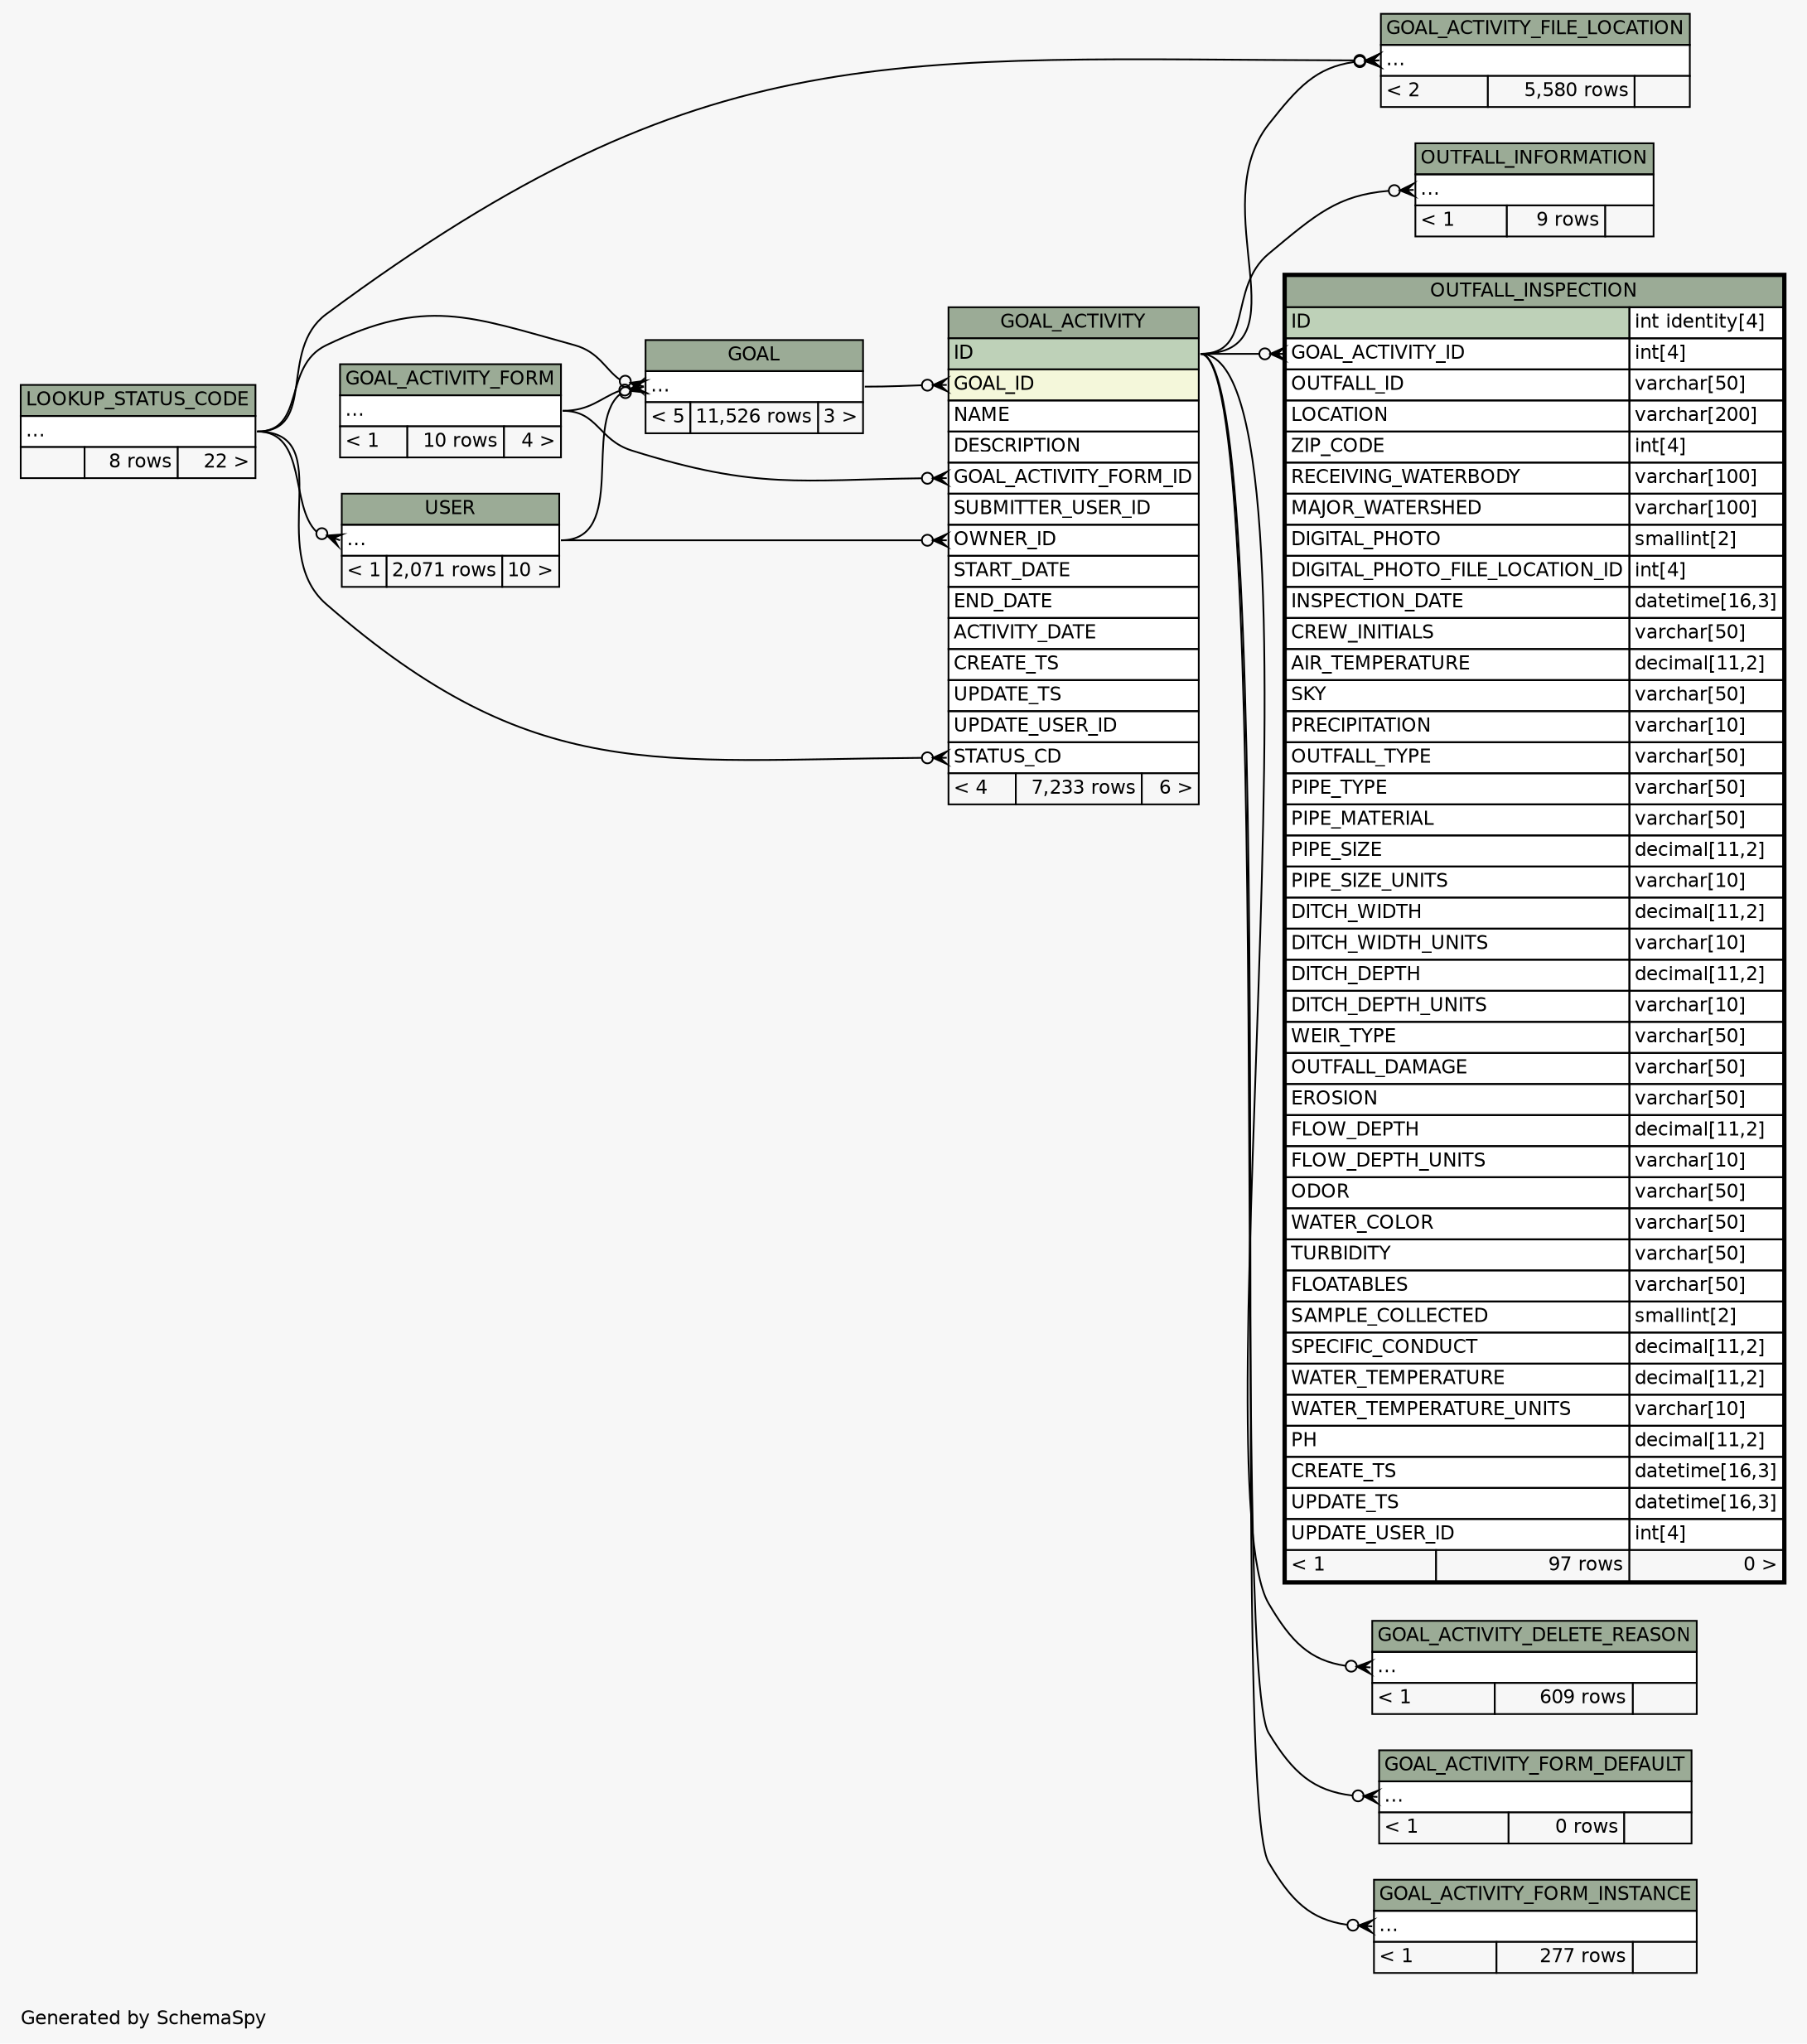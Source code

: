 // dot 2.28.0 on Windows 7 6.1
// SchemaSpy rev 590
digraph "twoDegreesRelationshipsDiagram" {
  graph [
    rankdir="RL"
    bgcolor="#f7f7f7"
    label="\nGenerated by SchemaSpy"
    labeljust="l"
    nodesep="0.18"
    ranksep="0.46"
    fontname="Helvetica"
    fontsize="11"
  ];
  node [
    fontname="Helvetica"
    fontsize="11"
    shape="plaintext"
  ];
  edge [
    arrowsize="0.8"
  ];
  "GOAL":"elipses":w -> "USER":"elipses":e [arrowhead=none dir=back arrowtail=crowodot];
  "GOAL":"elipses":w -> "GOAL_ACTIVITY_FORM":"elipses":e [arrowhead=none dir=back arrowtail=crowodot];
  "GOAL":"elipses":w -> "LOOKUP_STATUS_CODE":"elipses":e [arrowhead=none dir=back arrowtail=crowodot];
  "GOAL_ACTIVITY":"GOAL_ACTIVITY_FORM_ID":w -> "GOAL_ACTIVITY_FORM":"elipses":e [arrowhead=none dir=back arrowtail=crowodot];
  "GOAL_ACTIVITY":"GOAL_ID":w -> "GOAL":"elipses":e [arrowhead=none dir=back arrowtail=crowodot];
  "GOAL_ACTIVITY":"OWNER_ID":w -> "USER":"elipses":e [arrowhead=none dir=back arrowtail=crowodot];
  "GOAL_ACTIVITY":"STATUS_CD":w -> "LOOKUP_STATUS_CODE":"elipses":e [arrowhead=none dir=back arrowtail=crowodot];
  "GOAL_ACTIVITY_DELETE_REASON":"elipses":w -> "GOAL_ACTIVITY":"ID":e [arrowhead=none dir=back arrowtail=crowodot];
  "GOAL_ACTIVITY_FILE_LOCATION":"elipses":w -> "GOAL_ACTIVITY":"ID":e [arrowhead=none dir=back arrowtail=crowodot];
  "GOAL_ACTIVITY_FILE_LOCATION":"elipses":w -> "LOOKUP_STATUS_CODE":"elipses":e [arrowhead=none dir=back arrowtail=crowodot];
  "GOAL_ACTIVITY_FORM_DEFAULT":"elipses":w -> "GOAL_ACTIVITY":"ID":e [arrowhead=none dir=back arrowtail=crowodot];
  "GOAL_ACTIVITY_FORM_INSTANCE":"elipses":w -> "GOAL_ACTIVITY":"ID":e [arrowhead=none dir=back arrowtail=crowodot];
  "OUTFALL_INFORMATION":"elipses":w -> "GOAL_ACTIVITY":"ID":e [arrowhead=none dir=back arrowtail=crowodot];
  "OUTFALL_INSPECTION":"GOAL_ACTIVITY_ID":w -> "GOAL_ACTIVITY":"ID":e [arrowhead=none dir=back arrowtail=crowodot];
  "USER":"elipses":w -> "LOOKUP_STATUS_CODE":"elipses":e [arrowhead=none dir=back arrowtail=crowodot];
  "GOAL" [
    label=<
    <TABLE BORDER="0" CELLBORDER="1" CELLSPACING="0" BGCOLOR="#ffffff">
      <TR><TD COLSPAN="3" BGCOLOR="#9bab96" ALIGN="CENTER">GOAL</TD></TR>
      <TR><TD PORT="elipses" COLSPAN="3" ALIGN="LEFT">...</TD></TR>
      <TR><TD ALIGN="LEFT" BGCOLOR="#f7f7f7">&lt; 5</TD><TD ALIGN="RIGHT" BGCOLOR="#f7f7f7">11,526 rows</TD><TD ALIGN="RIGHT" BGCOLOR="#f7f7f7">3 &gt;</TD></TR>
    </TABLE>>
    URL="GOAL.html"
    tooltip="GOAL"
  ];
  "GOAL_ACTIVITY" [
    label=<
    <TABLE BORDER="0" CELLBORDER="1" CELLSPACING="0" BGCOLOR="#ffffff">
      <TR><TD COLSPAN="3" BGCOLOR="#9bab96" ALIGN="CENTER">GOAL_ACTIVITY</TD></TR>
      <TR><TD PORT="ID" COLSPAN="3" BGCOLOR="#bed1b8" ALIGN="LEFT">ID</TD></TR>
      <TR><TD PORT="GOAL_ID" COLSPAN="3" BGCOLOR="#f4f7da" ALIGN="LEFT">GOAL_ID</TD></TR>
      <TR><TD PORT="NAME" COLSPAN="3" ALIGN="LEFT">NAME</TD></TR>
      <TR><TD PORT="DESCRIPTION" COLSPAN="3" ALIGN="LEFT">DESCRIPTION</TD></TR>
      <TR><TD PORT="GOAL_ACTIVITY_FORM_ID" COLSPAN="3" ALIGN="LEFT">GOAL_ACTIVITY_FORM_ID</TD></TR>
      <TR><TD PORT="SUBMITTER_USER_ID" COLSPAN="3" ALIGN="LEFT">SUBMITTER_USER_ID</TD></TR>
      <TR><TD PORT="OWNER_ID" COLSPAN="3" ALIGN="LEFT">OWNER_ID</TD></TR>
      <TR><TD PORT="START_DATE" COLSPAN="3" ALIGN="LEFT">START_DATE</TD></TR>
      <TR><TD PORT="END_DATE" COLSPAN="3" ALIGN="LEFT">END_DATE</TD></TR>
      <TR><TD PORT="ACTIVITY_DATE" COLSPAN="3" ALIGN="LEFT">ACTIVITY_DATE</TD></TR>
      <TR><TD PORT="CREATE_TS" COLSPAN="3" ALIGN="LEFT">CREATE_TS</TD></TR>
      <TR><TD PORT="UPDATE_TS" COLSPAN="3" ALIGN="LEFT">UPDATE_TS</TD></TR>
      <TR><TD PORT="UPDATE_USER_ID" COLSPAN="3" ALIGN="LEFT">UPDATE_USER_ID</TD></TR>
      <TR><TD PORT="STATUS_CD" COLSPAN="3" ALIGN="LEFT">STATUS_CD</TD></TR>
      <TR><TD ALIGN="LEFT" BGCOLOR="#f7f7f7">&lt; 4</TD><TD ALIGN="RIGHT" BGCOLOR="#f7f7f7">7,233 rows</TD><TD ALIGN="RIGHT" BGCOLOR="#f7f7f7">6 &gt;</TD></TR>
    </TABLE>>
    URL="GOAL_ACTIVITY.html"
    tooltip="GOAL_ACTIVITY"
  ];
  "GOAL_ACTIVITY_DELETE_REASON" [
    label=<
    <TABLE BORDER="0" CELLBORDER="1" CELLSPACING="0" BGCOLOR="#ffffff">
      <TR><TD COLSPAN="3" BGCOLOR="#9bab96" ALIGN="CENTER">GOAL_ACTIVITY_DELETE_REASON</TD></TR>
      <TR><TD PORT="elipses" COLSPAN="3" ALIGN="LEFT">...</TD></TR>
      <TR><TD ALIGN="LEFT" BGCOLOR="#f7f7f7">&lt; 1</TD><TD ALIGN="RIGHT" BGCOLOR="#f7f7f7">609 rows</TD><TD ALIGN="RIGHT" BGCOLOR="#f7f7f7">  </TD></TR>
    </TABLE>>
    URL="GOAL_ACTIVITY_DELETE_REASON.html"
    tooltip="GOAL_ACTIVITY_DELETE_REASON"
  ];
  "GOAL_ACTIVITY_FILE_LOCATION" [
    label=<
    <TABLE BORDER="0" CELLBORDER="1" CELLSPACING="0" BGCOLOR="#ffffff">
      <TR><TD COLSPAN="3" BGCOLOR="#9bab96" ALIGN="CENTER">GOAL_ACTIVITY_FILE_LOCATION</TD></TR>
      <TR><TD PORT="elipses" COLSPAN="3" ALIGN="LEFT">...</TD></TR>
      <TR><TD ALIGN="LEFT" BGCOLOR="#f7f7f7">&lt; 2</TD><TD ALIGN="RIGHT" BGCOLOR="#f7f7f7">5,580 rows</TD><TD ALIGN="RIGHT" BGCOLOR="#f7f7f7">  </TD></TR>
    </TABLE>>
    URL="GOAL_ACTIVITY_FILE_LOCATION.html"
    tooltip="GOAL_ACTIVITY_FILE_LOCATION"
  ];
  "GOAL_ACTIVITY_FORM" [
    label=<
    <TABLE BORDER="0" CELLBORDER="1" CELLSPACING="0" BGCOLOR="#ffffff">
      <TR><TD COLSPAN="3" BGCOLOR="#9bab96" ALIGN="CENTER">GOAL_ACTIVITY_FORM</TD></TR>
      <TR><TD PORT="elipses" COLSPAN="3" ALIGN="LEFT">...</TD></TR>
      <TR><TD ALIGN="LEFT" BGCOLOR="#f7f7f7">&lt; 1</TD><TD ALIGN="RIGHT" BGCOLOR="#f7f7f7">10 rows</TD><TD ALIGN="RIGHT" BGCOLOR="#f7f7f7">4 &gt;</TD></TR>
    </TABLE>>
    URL="GOAL_ACTIVITY_FORM.html"
    tooltip="GOAL_ACTIVITY_FORM"
  ];
  "GOAL_ACTIVITY_FORM_DEFAULT" [
    label=<
    <TABLE BORDER="0" CELLBORDER="1" CELLSPACING="0" BGCOLOR="#ffffff">
      <TR><TD COLSPAN="3" BGCOLOR="#9bab96" ALIGN="CENTER">GOAL_ACTIVITY_FORM_DEFAULT</TD></TR>
      <TR><TD PORT="elipses" COLSPAN="3" ALIGN="LEFT">...</TD></TR>
      <TR><TD ALIGN="LEFT" BGCOLOR="#f7f7f7">&lt; 1</TD><TD ALIGN="RIGHT" BGCOLOR="#f7f7f7">0 rows</TD><TD ALIGN="RIGHT" BGCOLOR="#f7f7f7">  </TD></TR>
    </TABLE>>
    URL="GOAL_ACTIVITY_FORM_DEFAULT.html"
    tooltip="GOAL_ACTIVITY_FORM_DEFAULT"
  ];
  "GOAL_ACTIVITY_FORM_INSTANCE" [
    label=<
    <TABLE BORDER="0" CELLBORDER="1" CELLSPACING="0" BGCOLOR="#ffffff">
      <TR><TD COLSPAN="3" BGCOLOR="#9bab96" ALIGN="CENTER">GOAL_ACTIVITY_FORM_INSTANCE</TD></TR>
      <TR><TD PORT="elipses" COLSPAN="3" ALIGN="LEFT">...</TD></TR>
      <TR><TD ALIGN="LEFT" BGCOLOR="#f7f7f7">&lt; 1</TD><TD ALIGN="RIGHT" BGCOLOR="#f7f7f7">277 rows</TD><TD ALIGN="RIGHT" BGCOLOR="#f7f7f7">  </TD></TR>
    </TABLE>>
    URL="GOAL_ACTIVITY_FORM_INSTANCE.html"
    tooltip="GOAL_ACTIVITY_FORM_INSTANCE"
  ];
  "LOOKUP_STATUS_CODE" [
    label=<
    <TABLE BORDER="0" CELLBORDER="1" CELLSPACING="0" BGCOLOR="#ffffff">
      <TR><TD COLSPAN="3" BGCOLOR="#9bab96" ALIGN="CENTER">LOOKUP_STATUS_CODE</TD></TR>
      <TR><TD PORT="elipses" COLSPAN="3" ALIGN="LEFT">...</TD></TR>
      <TR><TD ALIGN="LEFT" BGCOLOR="#f7f7f7">  </TD><TD ALIGN="RIGHT" BGCOLOR="#f7f7f7">8 rows</TD><TD ALIGN="RIGHT" BGCOLOR="#f7f7f7">22 &gt;</TD></TR>
    </TABLE>>
    URL="LOOKUP_STATUS_CODE.html"
    tooltip="LOOKUP_STATUS_CODE"
  ];
  "OUTFALL_INFORMATION" [
    label=<
    <TABLE BORDER="0" CELLBORDER="1" CELLSPACING="0" BGCOLOR="#ffffff">
      <TR><TD COLSPAN="3" BGCOLOR="#9bab96" ALIGN="CENTER">OUTFALL_INFORMATION</TD></TR>
      <TR><TD PORT="elipses" COLSPAN="3" ALIGN="LEFT">...</TD></TR>
      <TR><TD ALIGN="LEFT" BGCOLOR="#f7f7f7">&lt; 1</TD><TD ALIGN="RIGHT" BGCOLOR="#f7f7f7">9 rows</TD><TD ALIGN="RIGHT" BGCOLOR="#f7f7f7">  </TD></TR>
    </TABLE>>
    URL="OUTFALL_INFORMATION.html"
    tooltip="OUTFALL_INFORMATION"
  ];
  "OUTFALL_INSPECTION" [
    label=<
    <TABLE BORDER="2" CELLBORDER="1" CELLSPACING="0" BGCOLOR="#ffffff">
      <TR><TD COLSPAN="3" BGCOLOR="#9bab96" ALIGN="CENTER">OUTFALL_INSPECTION</TD></TR>
      <TR><TD PORT="ID" COLSPAN="2" BGCOLOR="#bed1b8" ALIGN="LEFT">ID</TD><TD PORT="ID.type" ALIGN="LEFT">int identity[4]</TD></TR>
      <TR><TD PORT="GOAL_ACTIVITY_ID" COLSPAN="2" ALIGN="LEFT">GOAL_ACTIVITY_ID</TD><TD PORT="GOAL_ACTIVITY_ID.type" ALIGN="LEFT">int[4]</TD></TR>
      <TR><TD PORT="OUTFALL_ID" COLSPAN="2" ALIGN="LEFT">OUTFALL_ID</TD><TD PORT="OUTFALL_ID.type" ALIGN="LEFT">varchar[50]</TD></TR>
      <TR><TD PORT="LOCATION" COLSPAN="2" ALIGN="LEFT">LOCATION</TD><TD PORT="LOCATION.type" ALIGN="LEFT">varchar[200]</TD></TR>
      <TR><TD PORT="ZIP_CODE" COLSPAN="2" ALIGN="LEFT">ZIP_CODE</TD><TD PORT="ZIP_CODE.type" ALIGN="LEFT">int[4]</TD></TR>
      <TR><TD PORT="RECEIVING_WATERBODY" COLSPAN="2" ALIGN="LEFT">RECEIVING_WATERBODY</TD><TD PORT="RECEIVING_WATERBODY.type" ALIGN="LEFT">varchar[100]</TD></TR>
      <TR><TD PORT="MAJOR_WATERSHED" COLSPAN="2" ALIGN="LEFT">MAJOR_WATERSHED</TD><TD PORT="MAJOR_WATERSHED.type" ALIGN="LEFT">varchar[100]</TD></TR>
      <TR><TD PORT="DIGITAL_PHOTO" COLSPAN="2" ALIGN="LEFT">DIGITAL_PHOTO</TD><TD PORT="DIGITAL_PHOTO.type" ALIGN="LEFT">smallint[2]</TD></TR>
      <TR><TD PORT="DIGITAL_PHOTO_FILE_LOCATION_ID" COLSPAN="2" ALIGN="LEFT">DIGITAL_PHOTO_FILE_LOCATION_ID</TD><TD PORT="DIGITAL_PHOTO_FILE_LOCATION_ID.type" ALIGN="LEFT">int[4]</TD></TR>
      <TR><TD PORT="INSPECTION_DATE" COLSPAN="2" ALIGN="LEFT">INSPECTION_DATE</TD><TD PORT="INSPECTION_DATE.type" ALIGN="LEFT">datetime[16,3]</TD></TR>
      <TR><TD PORT="CREW_INITIALS" COLSPAN="2" ALIGN="LEFT">CREW_INITIALS</TD><TD PORT="CREW_INITIALS.type" ALIGN="LEFT">varchar[50]</TD></TR>
      <TR><TD PORT="AIR_TEMPERATURE" COLSPAN="2" ALIGN="LEFT">AIR_TEMPERATURE</TD><TD PORT="AIR_TEMPERATURE.type" ALIGN="LEFT">decimal[11,2]</TD></TR>
      <TR><TD PORT="SKY" COLSPAN="2" ALIGN="LEFT">SKY</TD><TD PORT="SKY.type" ALIGN="LEFT">varchar[50]</TD></TR>
      <TR><TD PORT="PRECIPITATION" COLSPAN="2" ALIGN="LEFT">PRECIPITATION</TD><TD PORT="PRECIPITATION.type" ALIGN="LEFT">varchar[10]</TD></TR>
      <TR><TD PORT="OUTFALL_TYPE" COLSPAN="2" ALIGN="LEFT">OUTFALL_TYPE</TD><TD PORT="OUTFALL_TYPE.type" ALIGN="LEFT">varchar[50]</TD></TR>
      <TR><TD PORT="PIPE_TYPE" COLSPAN="2" ALIGN="LEFT">PIPE_TYPE</TD><TD PORT="PIPE_TYPE.type" ALIGN="LEFT">varchar[50]</TD></TR>
      <TR><TD PORT="PIPE_MATERIAL" COLSPAN="2" ALIGN="LEFT">PIPE_MATERIAL</TD><TD PORT="PIPE_MATERIAL.type" ALIGN="LEFT">varchar[50]</TD></TR>
      <TR><TD PORT="PIPE_SIZE" COLSPAN="2" ALIGN="LEFT">PIPE_SIZE</TD><TD PORT="PIPE_SIZE.type" ALIGN="LEFT">decimal[11,2]</TD></TR>
      <TR><TD PORT="PIPE_SIZE_UNITS" COLSPAN="2" ALIGN="LEFT">PIPE_SIZE_UNITS</TD><TD PORT="PIPE_SIZE_UNITS.type" ALIGN="LEFT">varchar[10]</TD></TR>
      <TR><TD PORT="DITCH_WIDTH" COLSPAN="2" ALIGN="LEFT">DITCH_WIDTH</TD><TD PORT="DITCH_WIDTH.type" ALIGN="LEFT">decimal[11,2]</TD></TR>
      <TR><TD PORT="DITCH_WIDTH_UNITS" COLSPAN="2" ALIGN="LEFT">DITCH_WIDTH_UNITS</TD><TD PORT="DITCH_WIDTH_UNITS.type" ALIGN="LEFT">varchar[10]</TD></TR>
      <TR><TD PORT="DITCH_DEPTH" COLSPAN="2" ALIGN="LEFT">DITCH_DEPTH</TD><TD PORT="DITCH_DEPTH.type" ALIGN="LEFT">decimal[11,2]</TD></TR>
      <TR><TD PORT="DITCH_DEPTH_UNITS" COLSPAN="2" ALIGN="LEFT">DITCH_DEPTH_UNITS</TD><TD PORT="DITCH_DEPTH_UNITS.type" ALIGN="LEFT">varchar[10]</TD></TR>
      <TR><TD PORT="WEIR_TYPE" COLSPAN="2" ALIGN="LEFT">WEIR_TYPE</TD><TD PORT="WEIR_TYPE.type" ALIGN="LEFT">varchar[50]</TD></TR>
      <TR><TD PORT="OUTFALL_DAMAGE" COLSPAN="2" ALIGN="LEFT">OUTFALL_DAMAGE</TD><TD PORT="OUTFALL_DAMAGE.type" ALIGN="LEFT">varchar[50]</TD></TR>
      <TR><TD PORT="EROSION" COLSPAN="2" ALIGN="LEFT">EROSION</TD><TD PORT="EROSION.type" ALIGN="LEFT">varchar[50]</TD></TR>
      <TR><TD PORT="FLOW_DEPTH" COLSPAN="2" ALIGN="LEFT">FLOW_DEPTH</TD><TD PORT="FLOW_DEPTH.type" ALIGN="LEFT">decimal[11,2]</TD></TR>
      <TR><TD PORT="FLOW_DEPTH_UNITS" COLSPAN="2" ALIGN="LEFT">FLOW_DEPTH_UNITS</TD><TD PORT="FLOW_DEPTH_UNITS.type" ALIGN="LEFT">varchar[10]</TD></TR>
      <TR><TD PORT="ODOR" COLSPAN="2" ALIGN="LEFT">ODOR</TD><TD PORT="ODOR.type" ALIGN="LEFT">varchar[50]</TD></TR>
      <TR><TD PORT="WATER_COLOR" COLSPAN="2" ALIGN="LEFT">WATER_COLOR</TD><TD PORT="WATER_COLOR.type" ALIGN="LEFT">varchar[50]</TD></TR>
      <TR><TD PORT="TURBIDITY" COLSPAN="2" ALIGN="LEFT">TURBIDITY</TD><TD PORT="TURBIDITY.type" ALIGN="LEFT">varchar[50]</TD></TR>
      <TR><TD PORT="FLOATABLES" COLSPAN="2" ALIGN="LEFT">FLOATABLES</TD><TD PORT="FLOATABLES.type" ALIGN="LEFT">varchar[50]</TD></TR>
      <TR><TD PORT="SAMPLE_COLLECTED" COLSPAN="2" ALIGN="LEFT">SAMPLE_COLLECTED</TD><TD PORT="SAMPLE_COLLECTED.type" ALIGN="LEFT">smallint[2]</TD></TR>
      <TR><TD PORT="SPECIFIC_CONDUCT" COLSPAN="2" ALIGN="LEFT">SPECIFIC_CONDUCT</TD><TD PORT="SPECIFIC_CONDUCT.type" ALIGN="LEFT">decimal[11,2]</TD></TR>
      <TR><TD PORT="WATER_TEMPERATURE" COLSPAN="2" ALIGN="LEFT">WATER_TEMPERATURE</TD><TD PORT="WATER_TEMPERATURE.type" ALIGN="LEFT">decimal[11,2]</TD></TR>
      <TR><TD PORT="WATER_TEMPERATURE_UNITS" COLSPAN="2" ALIGN="LEFT">WATER_TEMPERATURE_UNITS</TD><TD PORT="WATER_TEMPERATURE_UNITS.type" ALIGN="LEFT">varchar[10]</TD></TR>
      <TR><TD PORT="PH" COLSPAN="2" ALIGN="LEFT">PH</TD><TD PORT="PH.type" ALIGN="LEFT">decimal[11,2]</TD></TR>
      <TR><TD PORT="CREATE_TS" COLSPAN="2" ALIGN="LEFT">CREATE_TS</TD><TD PORT="CREATE_TS.type" ALIGN="LEFT">datetime[16,3]</TD></TR>
      <TR><TD PORT="UPDATE_TS" COLSPAN="2" ALIGN="LEFT">UPDATE_TS</TD><TD PORT="UPDATE_TS.type" ALIGN="LEFT">datetime[16,3]</TD></TR>
      <TR><TD PORT="UPDATE_USER_ID" COLSPAN="2" ALIGN="LEFT">UPDATE_USER_ID</TD><TD PORT="UPDATE_USER_ID.type" ALIGN="LEFT">int[4]</TD></TR>
      <TR><TD ALIGN="LEFT" BGCOLOR="#f7f7f7">&lt; 1</TD><TD ALIGN="RIGHT" BGCOLOR="#f7f7f7">97 rows</TD><TD ALIGN="RIGHT" BGCOLOR="#f7f7f7">0 &gt;</TD></TR>
    </TABLE>>
    URL="OUTFALL_INSPECTION.html"
    tooltip="OUTFALL_INSPECTION"
  ];
  "USER" [
    label=<
    <TABLE BORDER="0" CELLBORDER="1" CELLSPACING="0" BGCOLOR="#ffffff">
      <TR><TD COLSPAN="3" BGCOLOR="#9bab96" ALIGN="CENTER">USER</TD></TR>
      <TR><TD PORT="elipses" COLSPAN="3" ALIGN="LEFT">...</TD></TR>
      <TR><TD ALIGN="LEFT" BGCOLOR="#f7f7f7">&lt; 1</TD><TD ALIGN="RIGHT" BGCOLOR="#f7f7f7">2,071 rows</TD><TD ALIGN="RIGHT" BGCOLOR="#f7f7f7">10 &gt;</TD></TR>
    </TABLE>>
    URL="USER.html"
    tooltip="USER"
  ];
}

